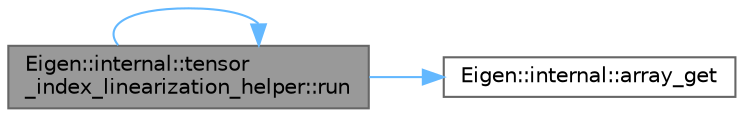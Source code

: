 digraph "Eigen::internal::tensor_index_linearization_helper::run"
{
 // LATEX_PDF_SIZE
  bgcolor="transparent";
  edge [fontname=Helvetica,fontsize=10,labelfontname=Helvetica,labelfontsize=10];
  node [fontname=Helvetica,fontsize=10,shape=box,height=0.2,width=0.4];
  rankdir="LR";
  Node1 [id="Node000001",label="Eigen::internal::tensor\l_index_linearization_helper::run",height=0.2,width=0.4,color="gray40", fillcolor="grey60", style="filled", fontcolor="black",tooltip=" "];
  Node1 -> Node2 [id="edge3_Node000001_Node000002",color="steelblue1",style="solid",tooltip=" "];
  Node2 [id="Node000002",label="Eigen::internal::array_get",height=0.2,width=0.4,color="grey40", fillcolor="white", style="filled",URL="$namespace_eigen_1_1internal.html#a7dd131bbd4a892f4d48cfce903de56c5",tooltip=" "];
  Node1 -> Node1 [id="edge4_Node000001_Node000001",color="steelblue1",style="solid",tooltip=" "];
}
